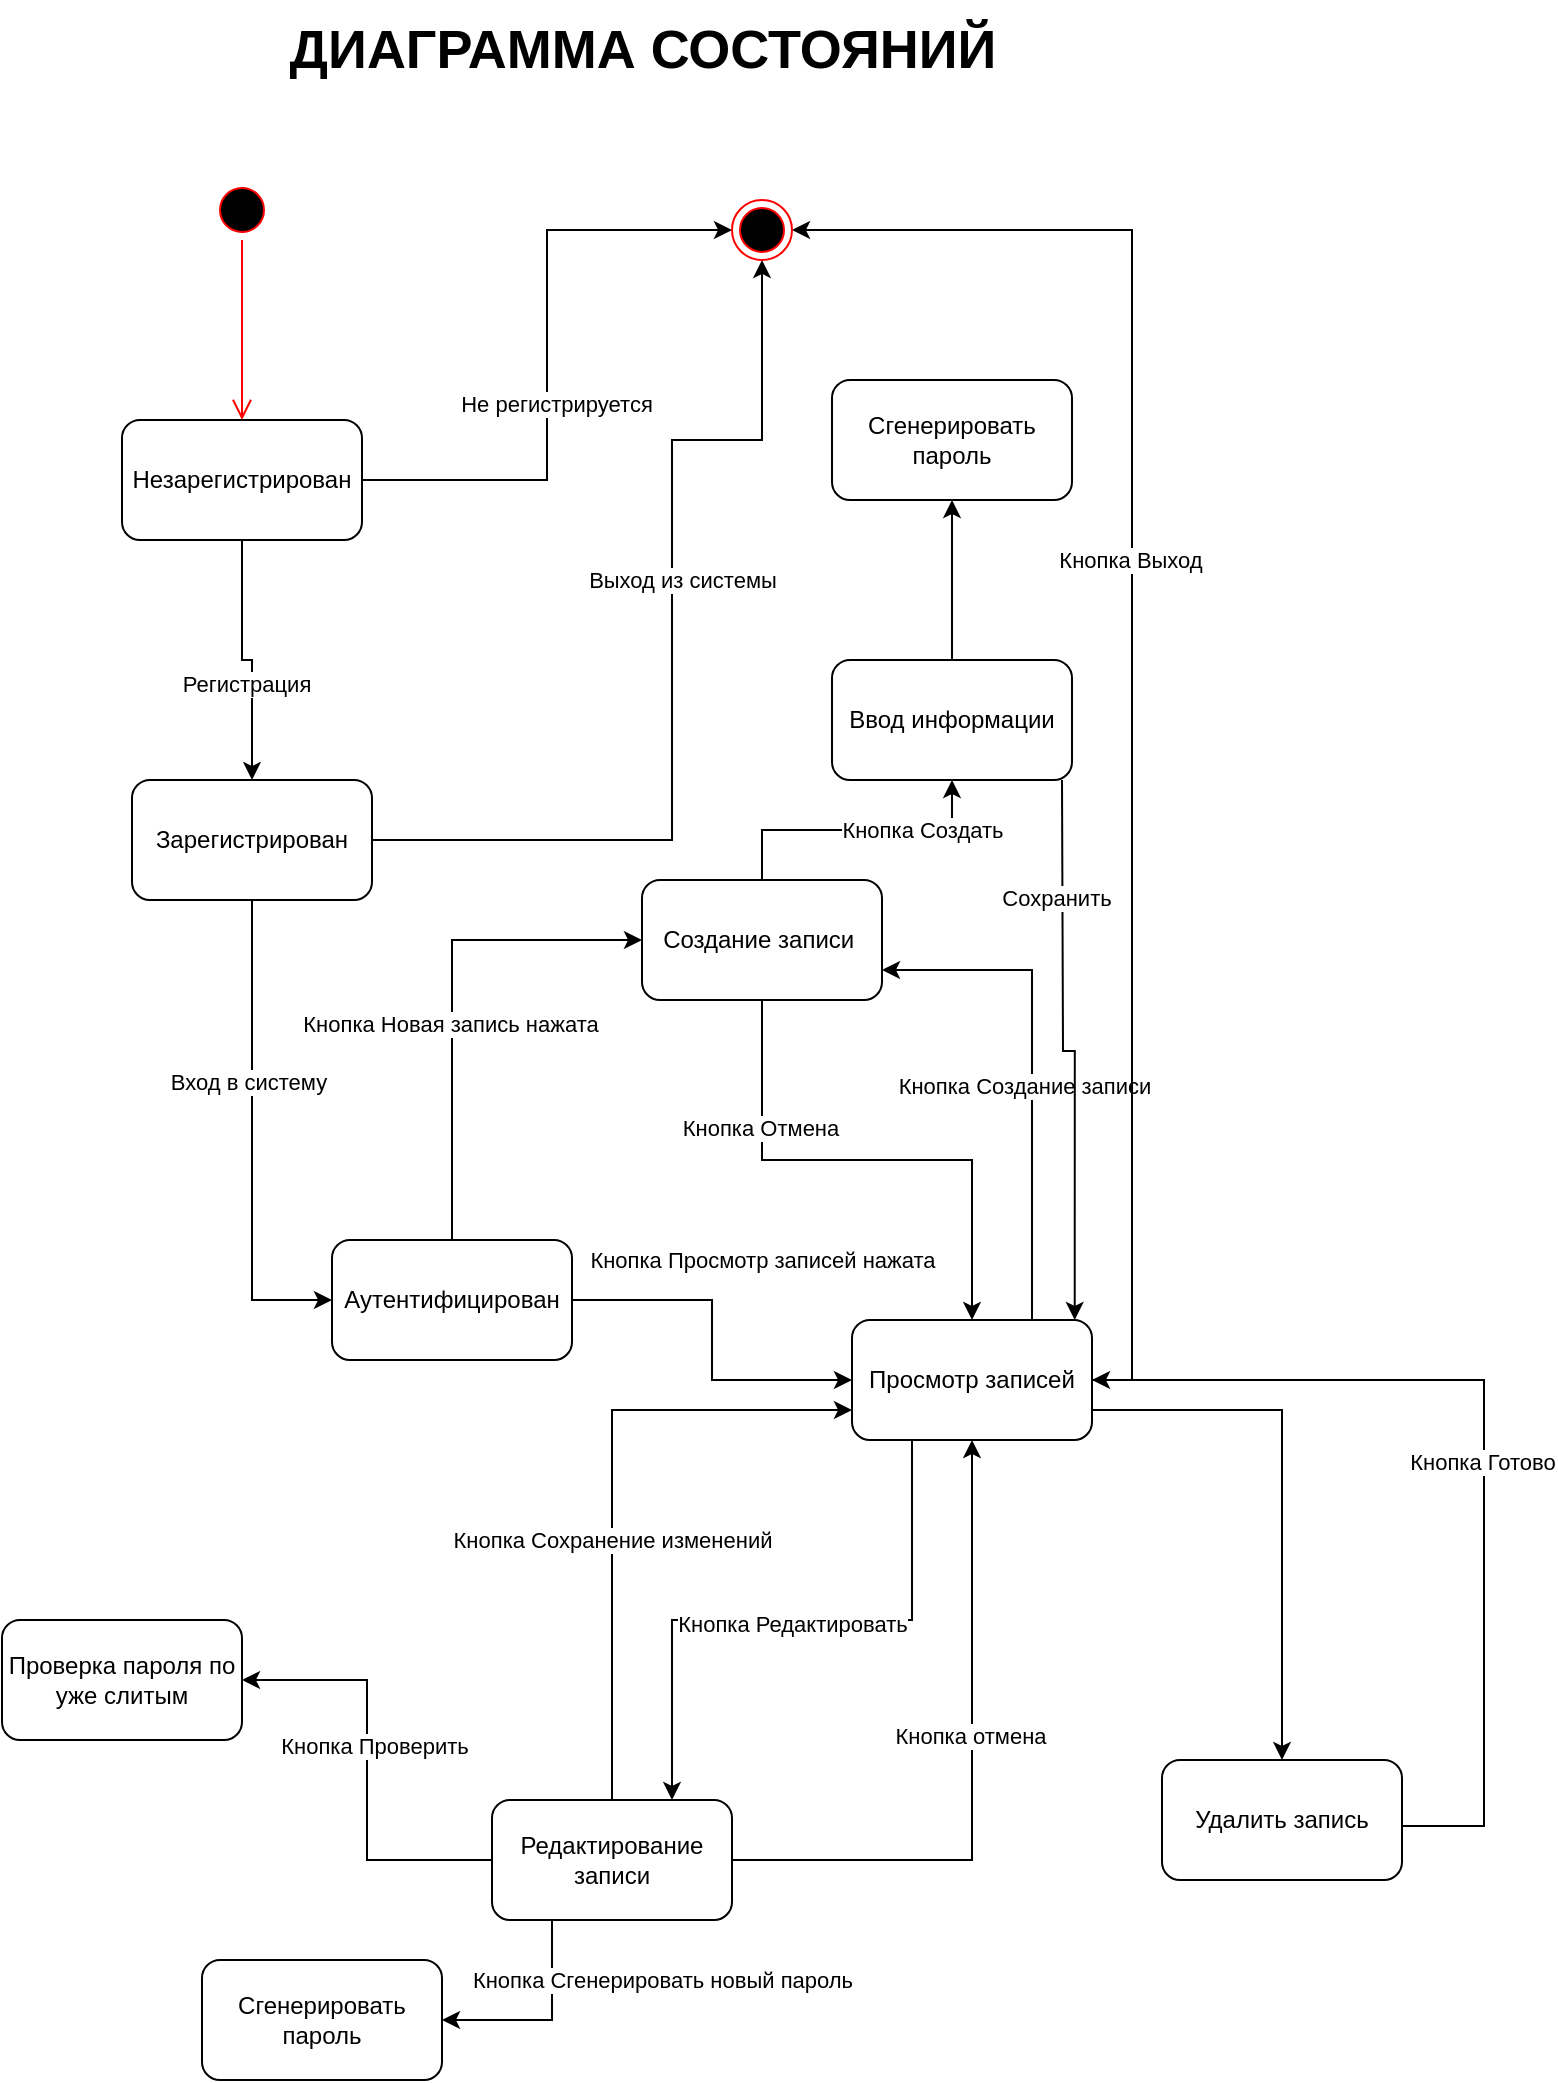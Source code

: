 <mxfile version="22.1.16" type="device">
  <diagram name="Страница — 1" id="bqNKHHdjn6OdJiC9jdVs">
    <mxGraphModel dx="2398" dy="1658" grid="1" gridSize="10" guides="1" tooltips="1" connect="1" arrows="1" fold="1" page="1" pageScale="1" pageWidth="827" pageHeight="1169" math="0" shadow="0">
      <root>
        <mxCell id="0" />
        <mxCell id="1" parent="0" />
        <mxCell id="tJ_MxZbVix6O0YmtS2IT-1" value="" style="ellipse;html=1;shape=startState;fillColor=#000000;strokeColor=#ff0000;" vertex="1" parent="1">
          <mxGeometry x="975" y="155" width="30" height="30" as="geometry" />
        </mxCell>
        <mxCell id="tJ_MxZbVix6O0YmtS2IT-2" value="" style="edgeStyle=orthogonalEdgeStyle;html=1;verticalAlign=bottom;endArrow=open;endSize=8;strokeColor=#ff0000;rounded=0;entryX=0.5;entryY=0;entryDx=0;entryDy=0;" edge="1" parent="1" source="tJ_MxZbVix6O0YmtS2IT-1" target="tJ_MxZbVix6O0YmtS2IT-7">
          <mxGeometry relative="1" as="geometry">
            <mxPoint x="990" y="245" as="targetPoint" />
          </mxGeometry>
        </mxCell>
        <mxCell id="tJ_MxZbVix6O0YmtS2IT-3" style="edgeStyle=orthogonalEdgeStyle;rounded=0;orthogonalLoop=1;jettySize=auto;html=1;entryX=0.5;entryY=0;entryDx=0;entryDy=0;" edge="1" parent="1" source="tJ_MxZbVix6O0YmtS2IT-7" target="tJ_MxZbVix6O0YmtS2IT-12">
          <mxGeometry relative="1" as="geometry" />
        </mxCell>
        <mxCell id="tJ_MxZbVix6O0YmtS2IT-4" value="Регистрация" style="edgeLabel;html=1;align=center;verticalAlign=middle;resizable=0;points=[];" vertex="1" connectable="0" parent="tJ_MxZbVix6O0YmtS2IT-3">
          <mxGeometry x="0.228" y="-3" relative="1" as="geometry">
            <mxPoint as="offset" />
          </mxGeometry>
        </mxCell>
        <mxCell id="tJ_MxZbVix6O0YmtS2IT-5" style="edgeStyle=orthogonalEdgeStyle;rounded=0;orthogonalLoop=1;jettySize=auto;html=1;entryX=0;entryY=0.5;entryDx=0;entryDy=0;" edge="1" parent="1" source="tJ_MxZbVix6O0YmtS2IT-7" target="tJ_MxZbVix6O0YmtS2IT-42">
          <mxGeometry relative="1" as="geometry" />
        </mxCell>
        <mxCell id="tJ_MxZbVix6O0YmtS2IT-6" value="Не регистрируется" style="edgeLabel;html=1;align=center;verticalAlign=middle;resizable=0;points=[];" vertex="1" connectable="0" parent="tJ_MxZbVix6O0YmtS2IT-5">
          <mxGeometry x="-0.157" y="-4" relative="1" as="geometry">
            <mxPoint as="offset" />
          </mxGeometry>
        </mxCell>
        <mxCell id="tJ_MxZbVix6O0YmtS2IT-7" value="Незарегистрирован" style="rounded=1;whiteSpace=wrap;html=1;" vertex="1" parent="1">
          <mxGeometry x="930" y="275" width="120" height="60" as="geometry" />
        </mxCell>
        <mxCell id="tJ_MxZbVix6O0YmtS2IT-8" style="edgeStyle=orthogonalEdgeStyle;rounded=0;orthogonalLoop=1;jettySize=auto;html=1;entryX=0;entryY=0.5;entryDx=0;entryDy=0;" edge="1" parent="1" source="tJ_MxZbVix6O0YmtS2IT-12" target="tJ_MxZbVix6O0YmtS2IT-17">
          <mxGeometry relative="1" as="geometry" />
        </mxCell>
        <mxCell id="tJ_MxZbVix6O0YmtS2IT-9" value="Вход в систему" style="edgeLabel;html=1;align=center;verticalAlign=middle;resizable=0;points=[];" vertex="1" connectable="0" parent="tJ_MxZbVix6O0YmtS2IT-8">
          <mxGeometry x="-0.246" y="-2" relative="1" as="geometry">
            <mxPoint as="offset" />
          </mxGeometry>
        </mxCell>
        <mxCell id="tJ_MxZbVix6O0YmtS2IT-10" style="edgeStyle=orthogonalEdgeStyle;rounded=0;orthogonalLoop=1;jettySize=auto;html=1;" edge="1" parent="1" source="tJ_MxZbVix6O0YmtS2IT-12">
          <mxGeometry relative="1" as="geometry">
            <Array as="points">
              <mxPoint x="1205" y="485" />
              <mxPoint x="1205" y="285" />
              <mxPoint x="1250" y="285" />
            </Array>
            <mxPoint x="1250" y="195" as="targetPoint" />
          </mxGeometry>
        </mxCell>
        <mxCell id="tJ_MxZbVix6O0YmtS2IT-11" value="Выход из системы" style="edgeLabel;html=1;align=center;verticalAlign=middle;resizable=0;points=[];" vertex="1" connectable="0" parent="tJ_MxZbVix6O0YmtS2IT-10">
          <mxGeometry x="0.613" y="2" relative="1" as="geometry">
            <mxPoint x="-36" y="72" as="offset" />
          </mxGeometry>
        </mxCell>
        <mxCell id="tJ_MxZbVix6O0YmtS2IT-12" value="Зарегистрирован" style="rounded=1;whiteSpace=wrap;html=1;" vertex="1" parent="1">
          <mxGeometry x="935" y="455" width="120" height="60" as="geometry" />
        </mxCell>
        <mxCell id="tJ_MxZbVix6O0YmtS2IT-13" style="edgeStyle=orthogonalEdgeStyle;rounded=0;orthogonalLoop=1;jettySize=auto;html=1;entryX=0;entryY=0.5;entryDx=0;entryDy=0;exitX=0.5;exitY=0;exitDx=0;exitDy=0;" edge="1" parent="1" source="tJ_MxZbVix6O0YmtS2IT-17" target="tJ_MxZbVix6O0YmtS2IT-22">
          <mxGeometry relative="1" as="geometry" />
        </mxCell>
        <mxCell id="tJ_MxZbVix6O0YmtS2IT-14" value="Кнопка Новая запись нажата" style="edgeLabel;html=1;align=center;verticalAlign=middle;resizable=0;points=[];" vertex="1" connectable="0" parent="tJ_MxZbVix6O0YmtS2IT-13">
          <mxGeometry x="-0.113" y="1" relative="1" as="geometry">
            <mxPoint as="offset" />
          </mxGeometry>
        </mxCell>
        <mxCell id="tJ_MxZbVix6O0YmtS2IT-15" style="edgeStyle=orthogonalEdgeStyle;rounded=0;orthogonalLoop=1;jettySize=auto;html=1;" edge="1" parent="1" source="tJ_MxZbVix6O0YmtS2IT-17" target="tJ_MxZbVix6O0YmtS2IT-32">
          <mxGeometry relative="1" as="geometry" />
        </mxCell>
        <mxCell id="tJ_MxZbVix6O0YmtS2IT-16" value="Кнопка Просмотр записей нажата" style="edgeLabel;html=1;align=center;verticalAlign=middle;resizable=0;points=[];" vertex="1" connectable="0" parent="tJ_MxZbVix6O0YmtS2IT-15">
          <mxGeometry x="-0.069" y="-2" relative="1" as="geometry">
            <mxPoint x="27" y="-34" as="offset" />
          </mxGeometry>
        </mxCell>
        <mxCell id="tJ_MxZbVix6O0YmtS2IT-17" value="Аутентифицирован" style="rounded=1;whiteSpace=wrap;html=1;" vertex="1" parent="1">
          <mxGeometry x="1035" y="685" width="120" height="60" as="geometry" />
        </mxCell>
        <mxCell id="tJ_MxZbVix6O0YmtS2IT-18" style="edgeStyle=orthogonalEdgeStyle;rounded=0;orthogonalLoop=1;jettySize=auto;html=1;" edge="1" parent="1" source="tJ_MxZbVix6O0YmtS2IT-22" target="tJ_MxZbVix6O0YmtS2IT-32">
          <mxGeometry relative="1" as="geometry" />
        </mxCell>
        <mxCell id="tJ_MxZbVix6O0YmtS2IT-19" value="Кнопка Отмена" style="edgeLabel;html=1;align=center;verticalAlign=middle;resizable=0;points=[];" vertex="1" connectable="0" parent="tJ_MxZbVix6O0YmtS2IT-18">
          <mxGeometry x="-0.522" y="-1" relative="1" as="geometry">
            <mxPoint as="offset" />
          </mxGeometry>
        </mxCell>
        <mxCell id="tJ_MxZbVix6O0YmtS2IT-20" style="edgeStyle=orthogonalEdgeStyle;rounded=0;orthogonalLoop=1;jettySize=auto;html=1;entryX=0.5;entryY=1;entryDx=0;entryDy=0;" edge="1" parent="1" source="tJ_MxZbVix6O0YmtS2IT-22" target="tJ_MxZbVix6O0YmtS2IT-24">
          <mxGeometry relative="1" as="geometry" />
        </mxCell>
        <mxCell id="tJ_MxZbVix6O0YmtS2IT-21" value="Кнопка Создать" style="edgeLabel;html=1;align=center;verticalAlign=middle;resizable=0;points=[];" vertex="1" connectable="0" parent="tJ_MxZbVix6O0YmtS2IT-20">
          <mxGeometry x="0.451" relative="1" as="geometry">
            <mxPoint as="offset" />
          </mxGeometry>
        </mxCell>
        <mxCell id="tJ_MxZbVix6O0YmtS2IT-22" value="Создание записи&amp;nbsp;" style="rounded=1;whiteSpace=wrap;html=1;" vertex="1" parent="1">
          <mxGeometry x="1190" y="505" width="120" height="60" as="geometry" />
        </mxCell>
        <mxCell id="tJ_MxZbVix6O0YmtS2IT-23" value="" style="edgeStyle=orthogonalEdgeStyle;rounded=0;orthogonalLoop=1;jettySize=auto;html=1;" edge="1" parent="1" source="tJ_MxZbVix6O0YmtS2IT-24" target="tJ_MxZbVix6O0YmtS2IT-47">
          <mxGeometry relative="1" as="geometry" />
        </mxCell>
        <mxCell id="tJ_MxZbVix6O0YmtS2IT-24" value="Ввод информации" style="rounded=1;whiteSpace=wrap;html=1;" vertex="1" parent="1">
          <mxGeometry x="1285" y="395" width="120" height="60" as="geometry" />
        </mxCell>
        <mxCell id="tJ_MxZbVix6O0YmtS2IT-25" style="edgeStyle=orthogonalEdgeStyle;rounded=0;orthogonalLoop=1;jettySize=auto;html=1;exitX=0.25;exitY=1;exitDx=0;exitDy=0;entryX=0.75;entryY=0;entryDx=0;entryDy=0;" edge="1" parent="1" source="tJ_MxZbVix6O0YmtS2IT-32" target="tJ_MxZbVix6O0YmtS2IT-41">
          <mxGeometry relative="1" as="geometry" />
        </mxCell>
        <mxCell id="tJ_MxZbVix6O0YmtS2IT-26" value="Кнопка Редактировать" style="edgeLabel;html=1;align=center;verticalAlign=middle;resizable=0;points=[];" vertex="1" connectable="0" parent="tJ_MxZbVix6O0YmtS2IT-25">
          <mxGeometry x="0.176" y="2" relative="1" as="geometry">
            <mxPoint x="26" as="offset" />
          </mxGeometry>
        </mxCell>
        <mxCell id="tJ_MxZbVix6O0YmtS2IT-27" style="edgeStyle=orthogonalEdgeStyle;rounded=0;orthogonalLoop=1;jettySize=auto;html=1;exitX=0.75;exitY=0;exitDx=0;exitDy=0;entryX=1;entryY=0.75;entryDx=0;entryDy=0;" edge="1" parent="1" source="tJ_MxZbVix6O0YmtS2IT-32" target="tJ_MxZbVix6O0YmtS2IT-22">
          <mxGeometry relative="1" as="geometry" />
        </mxCell>
        <mxCell id="tJ_MxZbVix6O0YmtS2IT-28" value="Кнопка Создание записи" style="edgeLabel;html=1;align=center;verticalAlign=middle;resizable=0;points=[];" vertex="1" connectable="0" parent="tJ_MxZbVix6O0YmtS2IT-27">
          <mxGeometry x="-0.065" y="4" relative="1" as="geometry">
            <mxPoint as="offset" />
          </mxGeometry>
        </mxCell>
        <mxCell id="tJ_MxZbVix6O0YmtS2IT-29" style="edgeStyle=orthogonalEdgeStyle;rounded=0;orthogonalLoop=1;jettySize=auto;html=1;entryX=1;entryY=0.5;entryDx=0;entryDy=0;exitX=1;exitY=0.5;exitDx=0;exitDy=0;" edge="1" parent="1" source="tJ_MxZbVix6O0YmtS2IT-32" target="tJ_MxZbVix6O0YmtS2IT-42">
          <mxGeometry relative="1" as="geometry" />
        </mxCell>
        <mxCell id="tJ_MxZbVix6O0YmtS2IT-30" value="Кнопка Выход" style="edgeLabel;html=1;align=center;verticalAlign=middle;resizable=0;points=[];" vertex="1" connectable="0" parent="tJ_MxZbVix6O0YmtS2IT-29">
          <mxGeometry x="0.126" y="1" relative="1" as="geometry">
            <mxPoint as="offset" />
          </mxGeometry>
        </mxCell>
        <mxCell id="tJ_MxZbVix6O0YmtS2IT-31" style="edgeStyle=orthogonalEdgeStyle;rounded=0;orthogonalLoop=1;jettySize=auto;html=1;exitX=1;exitY=0.75;exitDx=0;exitDy=0;" edge="1" parent="1" source="tJ_MxZbVix6O0YmtS2IT-32" target="tJ_MxZbVix6O0YmtS2IT-44">
          <mxGeometry relative="1" as="geometry" />
        </mxCell>
        <mxCell id="tJ_MxZbVix6O0YmtS2IT-32" value="Просмотр записей" style="rounded=1;whiteSpace=wrap;html=1;" vertex="1" parent="1">
          <mxGeometry x="1295" y="725" width="120" height="60" as="geometry" />
        </mxCell>
        <mxCell id="tJ_MxZbVix6O0YmtS2IT-33" style="edgeStyle=orthogonalEdgeStyle;rounded=0;orthogonalLoop=1;jettySize=auto;html=1;entryX=0.5;entryY=1;entryDx=0;entryDy=0;" edge="1" parent="1" source="tJ_MxZbVix6O0YmtS2IT-41" target="tJ_MxZbVix6O0YmtS2IT-32">
          <mxGeometry relative="1" as="geometry" />
        </mxCell>
        <mxCell id="tJ_MxZbVix6O0YmtS2IT-34" value="Кнопка отмена" style="edgeLabel;html=1;align=center;verticalAlign=middle;resizable=0;points=[];" vertex="1" connectable="0" parent="tJ_MxZbVix6O0YmtS2IT-33">
          <mxGeometry x="0.106" y="1" relative="1" as="geometry">
            <mxPoint as="offset" />
          </mxGeometry>
        </mxCell>
        <mxCell id="tJ_MxZbVix6O0YmtS2IT-35" style="edgeStyle=orthogonalEdgeStyle;rounded=0;orthogonalLoop=1;jettySize=auto;html=1;entryX=0;entryY=0.75;entryDx=0;entryDy=0;exitX=0.5;exitY=0;exitDx=0;exitDy=0;" edge="1" parent="1" source="tJ_MxZbVix6O0YmtS2IT-41" target="tJ_MxZbVix6O0YmtS2IT-32">
          <mxGeometry relative="1" as="geometry" />
        </mxCell>
        <mxCell id="tJ_MxZbVix6O0YmtS2IT-36" value="Кнопка Сохранение изменений" style="edgeLabel;html=1;align=center;verticalAlign=middle;resizable=0;points=[];" vertex="1" connectable="0" parent="tJ_MxZbVix6O0YmtS2IT-35">
          <mxGeometry x="0.234" y="1" relative="1" as="geometry">
            <mxPoint x="1" y="64" as="offset" />
          </mxGeometry>
        </mxCell>
        <mxCell id="tJ_MxZbVix6O0YmtS2IT-37" style="edgeStyle=orthogonalEdgeStyle;rounded=0;orthogonalLoop=1;jettySize=auto;html=1;entryX=1;entryY=0.5;entryDx=0;entryDy=0;" edge="1" parent="1" source="tJ_MxZbVix6O0YmtS2IT-41" target="tJ_MxZbVix6O0YmtS2IT-48">
          <mxGeometry relative="1" as="geometry" />
        </mxCell>
        <mxCell id="tJ_MxZbVix6O0YmtS2IT-38" value="Кнопка Проверить" style="edgeLabel;html=1;align=center;verticalAlign=middle;resizable=0;points=[];" vertex="1" connectable="0" parent="tJ_MxZbVix6O0YmtS2IT-37">
          <mxGeometry x="0.116" y="-3" relative="1" as="geometry">
            <mxPoint as="offset" />
          </mxGeometry>
        </mxCell>
        <mxCell id="tJ_MxZbVix6O0YmtS2IT-39" style="edgeStyle=orthogonalEdgeStyle;rounded=0;orthogonalLoop=1;jettySize=auto;html=1;exitX=0.25;exitY=1;exitDx=0;exitDy=0;entryX=1;entryY=0.5;entryDx=0;entryDy=0;" edge="1" parent="1" source="tJ_MxZbVix6O0YmtS2IT-41" target="tJ_MxZbVix6O0YmtS2IT-49">
          <mxGeometry relative="1" as="geometry" />
        </mxCell>
        <mxCell id="tJ_MxZbVix6O0YmtS2IT-40" value="Кнопка Сгенерировать новый пароль" style="edgeLabel;html=1;align=center;verticalAlign=middle;resizable=0;points=[];" vertex="1" connectable="0" parent="tJ_MxZbVix6O0YmtS2IT-39">
          <mxGeometry x="-0.567" y="-2" relative="1" as="geometry">
            <mxPoint x="57" y="7" as="offset" />
          </mxGeometry>
        </mxCell>
        <mxCell id="tJ_MxZbVix6O0YmtS2IT-41" value="Редактирование записи" style="rounded=1;whiteSpace=wrap;html=1;" vertex="1" parent="1">
          <mxGeometry x="1115" y="965" width="120" height="60" as="geometry" />
        </mxCell>
        <mxCell id="tJ_MxZbVix6O0YmtS2IT-42" value="" style="ellipse;html=1;shape=endState;fillColor=#000000;strokeColor=#ff0000;" vertex="1" parent="1">
          <mxGeometry x="1235" y="165" width="30" height="30" as="geometry" />
        </mxCell>
        <mxCell id="tJ_MxZbVix6O0YmtS2IT-43" value="&lt;font size=&quot;1&quot; style=&quot;&quot;&gt;&lt;b style=&quot;font-size: 27px;&quot;&gt;ДИАГРАММА СОСТОЯНИЙ&lt;/b&gt;&lt;/font&gt;" style="text;html=1;align=center;verticalAlign=middle;resizable=0;points=[];autosize=1;strokeColor=none;fillColor=none;" vertex="1" parent="1">
          <mxGeometry x="1000" y="65" width="380" height="50" as="geometry" />
        </mxCell>
        <mxCell id="tJ_MxZbVix6O0YmtS2IT-44" value="Удалить запись" style="rounded=1;whiteSpace=wrap;html=1;" vertex="1" parent="1">
          <mxGeometry x="1450" y="945" width="120" height="60" as="geometry" />
        </mxCell>
        <mxCell id="tJ_MxZbVix6O0YmtS2IT-45" style="edgeStyle=orthogonalEdgeStyle;rounded=0;orthogonalLoop=1;jettySize=auto;html=1;entryX=1;entryY=0.5;entryDx=0;entryDy=0;" edge="1" parent="1" target="tJ_MxZbVix6O0YmtS2IT-32">
          <mxGeometry relative="1" as="geometry">
            <mxPoint x="1570" y="977" as="sourcePoint" />
            <mxPoint x="1610" y="735" as="targetPoint" />
            <Array as="points">
              <mxPoint x="1611" y="978" />
              <mxPoint x="1611" y="755" />
            </Array>
          </mxGeometry>
        </mxCell>
        <mxCell id="tJ_MxZbVix6O0YmtS2IT-46" value="Кнопка Готово" style="edgeLabel;html=1;align=center;verticalAlign=middle;resizable=0;points=[];" vertex="1" connectable="0" parent="tJ_MxZbVix6O0YmtS2IT-45">
          <mxGeometry x="0.106" y="1" relative="1" as="geometry">
            <mxPoint y="31" as="offset" />
          </mxGeometry>
        </mxCell>
        <mxCell id="tJ_MxZbVix6O0YmtS2IT-47" value="Сгенерировать пароль" style="whiteSpace=wrap;html=1;rounded=1;" vertex="1" parent="1">
          <mxGeometry x="1285" y="255" width="120" height="60" as="geometry" />
        </mxCell>
        <mxCell id="tJ_MxZbVix6O0YmtS2IT-48" value="Проверка пароля по уже слитым" style="rounded=1;whiteSpace=wrap;html=1;" vertex="1" parent="1">
          <mxGeometry x="870" y="875" width="120" height="60" as="geometry" />
        </mxCell>
        <mxCell id="tJ_MxZbVix6O0YmtS2IT-49" value="Сгенерировать пароль" style="whiteSpace=wrap;html=1;rounded=1;" vertex="1" parent="1">
          <mxGeometry x="970" y="1045" width="120" height="60" as="geometry" />
        </mxCell>
        <mxCell id="tJ_MxZbVix6O0YmtS2IT-50" style="edgeStyle=orthogonalEdgeStyle;rounded=0;orthogonalLoop=1;jettySize=auto;html=1;entryX=0.928;entryY=0;entryDx=0;entryDy=0;entryPerimeter=0;" edge="1" parent="1" target="tJ_MxZbVix6O0YmtS2IT-32">
          <mxGeometry relative="1" as="geometry">
            <mxPoint x="1400" y="455" as="sourcePoint" />
          </mxGeometry>
        </mxCell>
        <mxCell id="tJ_MxZbVix6O0YmtS2IT-51" value="Сохранить" style="edgeLabel;html=1;align=center;verticalAlign=middle;resizable=0;points=[];" vertex="1" connectable="0" parent="tJ_MxZbVix6O0YmtS2IT-50">
          <mxGeometry x="-0.572" y="-3" relative="1" as="geometry">
            <mxPoint as="offset" />
          </mxGeometry>
        </mxCell>
      </root>
    </mxGraphModel>
  </diagram>
</mxfile>
